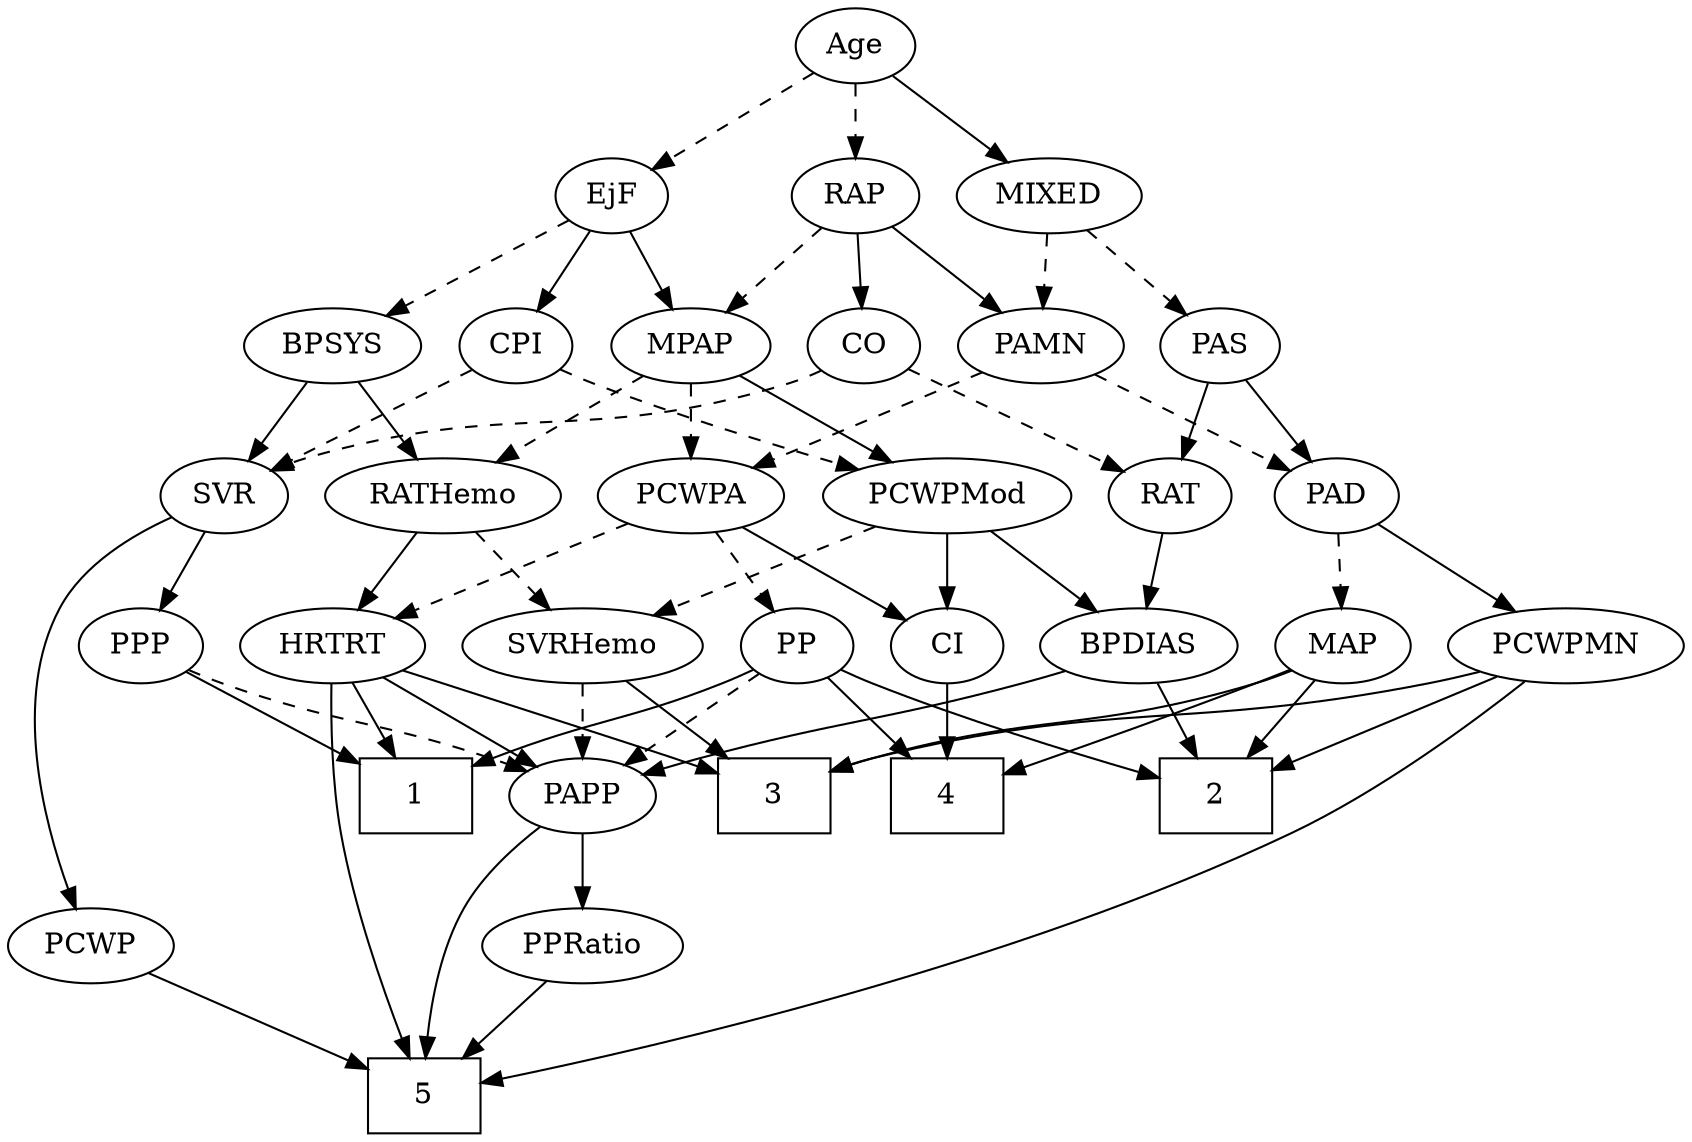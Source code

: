 strict digraph {
	graph [bb="0,0,752.14,540"];
	node [label="\N"];
	1	[height=0.5,
		pos="179.1,162",
		shape=box,
		width=0.75];
	2	[height=0.5,
		pos="546.1,162",
		shape=box,
		width=0.75];
	3	[height=0.5,
		pos="344.1,162",
		shape=box,
		width=0.75];
	4	[height=0.5,
		pos="425.1,162",
		shape=box,
		width=0.75];
	5	[height=0.5,
		pos="192.1,18",
		shape=box,
		width=0.75];
	Age	[height=0.5,
		pos="390.1,522",
		width=0.75];
	EjF	[height=0.5,
		pos="273.1,450",
		width=0.75];
	Age -> EjF	[pos="e,292.74,462.75 370.51,509.28 351.62,497.98 322.8,480.74 301.41,467.94",
		style=dashed];
	RAP	[height=0.5,
		pos="390.1,450",
		width=0.77632];
	Age -> RAP	[pos="e,390.1,468.1 390.1,503.7 390.1,495.98 390.1,486.71 390.1,478.11",
		style=dashed];
	MIXED	[height=0.5,
		pos="476.1,450",
		width=1.1193];
	Age -> MIXED	[pos="e,457.48,466.16 406.68,507.5 418.84,497.61 435.6,483.96 449.6,472.56",
		style=solid];
	MPAP	[height=0.5,
		pos="313.1,378",
		width=0.97491];
	EjF -> MPAP	[pos="e,303.59,395.63 282.37,432.76 287.15,424.4 293.09,414.02 298.46,404.61",
		style=solid];
	BPSYS	[height=0.5,
		pos="150.1,378",
		width=1.0471];
	EjF -> BPSYS	[pos="e,173.49,392.31 253.06,437.6 233.92,426.7 204.73,410.09 182.32,397.34",
		style=dashed];
	CPI	[height=0.5,
		pos="233.1,378",
		width=0.75];
	EjF -> CPI	[pos="e,242.32,395.15 263.82,432.76 258.92,424.19 252.81,413.49 247.33,403.9",
		style=solid];
	RAP -> MPAP	[pos="e,329.72,394.11 374.51,434.83 363.84,425.13 349.48,412.08 337.33,401.03",
		style=dashed];
	CO	[height=0.5,
		pos="393.1,378",
		width=0.75];
	RAP -> CO	[pos="e,392.36,396.1 390.84,431.7 391.17,423.98 391.57,414.71 391.93,406.11",
		style=solid];
	PAMN	[height=0.5,
		pos="474.1,378",
		width=1.011];
	RAP -> PAMN	[pos="e,456.38,393.77 406.69,435.17 418.57,425.27 434.79,411.75 448.34,400.46",
		style=solid];
	PAS	[height=0.5,
		pos="555.1,378",
		width=0.75];
	MIXED -> PAS	[pos="e,539.49,392.83 493.63,433.46 504.89,423.49 519.64,410.41 531.88,399.58",
		style=dashed];
	MIXED -> PAMN	[pos="e,474.59,396.1 475.6,431.7 475.38,423.98 475.12,414.71 474.87,406.11",
		style=dashed];
	RATHemo	[height=0.5,
		pos="204.1,306",
		width=1.3721];
	MPAP -> RATHemo	[pos="e,227.31,321.91 292.08,363.5 276.13,353.26 253.94,339.01 235.83,327.38",
		style=dashed];
	PCWPMod	[height=0.5,
		pos="425.1,306",
		width=1.4443];
	MPAP -> PCWPMod	[pos="e,401.13,321.98 334.43,363.67 350.86,353.4 373.87,339.02 392.6,327.31",
		style=solid];
	PCWPA	[height=0.5,
		pos="313.1,306",
		width=1.1555];
	MPAP -> PCWPA	[pos="e,313.1,324.1 313.1,359.7 313.1,351.98 313.1,342.71 313.1,334.11",
		style=dashed];
	BPSYS -> RATHemo	[pos="e,191.27,323.63 162.62,360.76 169.27,352.14 177.59,341.36 185.02,331.73",
		style=solid];
	SVR	[height=0.5,
		pos="109.1,306",
		width=0.77632];
	BPSYS -> SVR	[pos="e,118.46,322.99 140.38,360.41 135.36,351.83 129.12,341.19 123.55,331.67",
		style=solid];
	PAD	[height=0.5,
		pos="599.1,306",
		width=0.79437];
	PCWPMN	[height=0.5,
		pos="702.1,234",
		width=1.3902];
	PAD -> PCWPMN	[pos="e,679.74,250.19 617.99,292.16 632.83,282.08 653.8,267.83 671.09,256.08",
		style=solid];
	MAP	[height=0.5,
		pos="603.1,234",
		width=0.84854];
	PAD -> MAP	[pos="e,602.12,252.1 600.09,287.7 600.53,279.98 601.06,270.71 601.55,262.11",
		style=dashed];
	RAT	[height=0.5,
		pos="522.1,306",
		width=0.75827];
	CO -> RAT	[pos="e,501.75,318.04 413.54,365.91 434.86,354.34 468.49,336.09 492.67,322.97",
		style=dashed];
	CO -> SVR	[pos="e,130.24,317.86 372.54,366.12 367.59,363.83 362.24,361.62 357.1,360 266.36,331.42 236.99,352.1 146.1,324 143.96,323.34 141.78,322.58 \
139.61,321.76",
		style=dashed];
	PAS -> PAD	[pos="e,588.85,323.31 565.08,361.12 570.52,352.47 577.36,341.58 583.49,331.83",
		style=solid];
	PAS -> RAT	[pos="e,529.86,323.47 547.28,360.41 543.37,352.13 538.56,341.92 534.19,332.66",
		style=solid];
	PAMN -> PAD	[pos="e,578.49,318.54 497.32,364 517.7,352.58 547.47,335.91 569.55,323.55",
		style=dashed];
	PAMN -> PCWPA	[pos="e,341.35,319.28 447.51,365.44 421.08,353.95 380.29,336.21 350.57,323.29",
		style=dashed];
	SVRHemo	[height=0.5,
		pos="258.1,234",
		width=1.3902];
	RATHemo -> SVRHemo	[pos="e,245.39,251.47 216.89,288.41 223.55,279.78 231.82,269.06 239.2,259.5",
		style=dashed];
	HRTRT	[height=0.5,
		pos="150.1,234",
		width=1.1013];
	RATHemo -> HRTRT	[pos="e,162.8,251.47 191.3,288.41 184.64,279.78 176.37,269.06 168.99,259.5",
		style=solid];
	CPI -> SVR	[pos="e,129.38,318.45 213.17,365.75 192.96,354.34 161.44,336.55 138.38,323.53",
		style=dashed];
	CPI -> PCWPMod	[pos="e,387.47,318.46 254.24,366.53 259.08,364.27 264.23,361.97 269.1,360 304.99,345.48 346.54,331.5 377.72,321.55",
		style=dashed];
	BPDIAS	[height=0.5,
		pos="512.1,234",
		width=1.1735];
	RAT -> BPDIAS	[pos="e,514.56,252.28 519.68,288.05 518.57,280.35 517.24,271.03 516.01,262.36",
		style=solid];
	PPP	[height=0.5,
		pos="65.097,234",
		width=0.75];
	SVR -> PPP	[pos="e,75.042,250.82 99.113,289.12 93.599,280.34 86.634,269.26 80.444,259.42",
		style=solid];
	PCWP	[height=0.5,
		pos="35.097,90",
		width=0.97491];
	SVR -> PCWP	[pos="e,29.244,107.76 85.008,296.42 66.016,288.24 40.842,273.87 29.097,252 6.2886,209.53 16.91,151.27 26.287,117.73",
		style=solid];
	PCWPMod -> SVRHemo	[pos="e,289.5,248.16 393.29,291.67 366.51,280.44 328.03,264.31 298.96,252.13",
		style=dashed];
	PCWPMod -> BPDIAS	[pos="e,493.03,250.34 444.84,289.12 456.68,279.59 471.92,267.33 484.89,256.89",
		style=solid];
	CI	[height=0.5,
		pos="425.1,234",
		width=0.75];
	PCWPMod -> CI	[pos="e,425.1,252.1 425.1,287.7 425.1,279.98 425.1,270.71 425.1,262.11",
		style=solid];
	PP	[height=0.5,
		pos="353.1,234",
		width=0.75];
	PCWPA -> PP	[pos="e,343.96,250.99 322.58,288.41 327.43,279.92 333.43,269.41 338.83,259.96",
		style=dashed];
	PCWPA -> CI	[pos="e,405.82,247.05 335.76,290.83 353.53,279.73 378.34,264.22 397.3,252.37",
		style=solid];
	PCWPA -> HRTRT	[pos="e,177.89,246.94 284.7,292.81 257.74,281.23 217.05,263.75 187.46,251.05",
		style=dashed];
	PCWPMN -> 2	[pos="e,573.21,175.17 672.02,219.5 646.44,208.02 609.63,191.51 582.41,179.29",
		style=solid];
	PCWPMN -> 3	[pos="e,371.39,174.41 665.47,221.59 658.11,219.54 650.39,217.56 643.1,216 531.6,192.16 499.54,208.32 389.1,180 386.46,179.32 383.76,178.54 \
381.06,177.7",
		style=solid];
	PCWPMN -> 5	[pos="e,219.29,24.483 684.64,217.12 662.31,197.54 621.79,164.37 582.1,144 460.01,81.342 300.33,42.112 229.14,26.599",
		style=solid];
	SVRHemo -> 3	[pos="e,323.16,180.04 277.61,217.12 288.75,208.05 302.92,196.51 315.32,186.42",
		style=solid];
	PAPP	[height=0.5,
		pos="258.1,162",
		width=0.88464];
	SVRHemo -> PAPP	[pos="e,258.1,180.1 258.1,215.7 258.1,207.98 258.1,198.71 258.1,190.11",
		style=dashed];
	BPDIAS -> 2	[pos="e,537.71,180.28 520.33,216.05 524.2,208.09 528.9,198.41 533.22,189.51",
		style=solid];
	BPDIAS -> PAPP	[pos="e,284.16,172.39 480.4,221.94 474.04,219.86 467.38,217.78 461.1,216 393.89,196.94 375.24,199.27 308.1,180 303.44,178.66 298.57,177.15 \
293.79,175.6",
		style=solid];
	MAP -> 2	[pos="e,560.32,180.46 590.45,217.46 583.48,208.91 574.65,198.07 566.71,188.32",
		style=solid];
	MAP -> 3	[pos="e,371.47,174.12 579.7,222.14 574.32,219.9 568.57,217.71 563.1,216 487.72,192.44 464.94,202.02 389.1,180 386.48,179.24 383.8,178.4 \
381.11,177.51",
		style=solid];
	MAP -> 4	[pos="e,452.18,173.08 579.04,222.61 573.8,220.4 568.27,218.09 563.1,216 528.83,202.14 489.44,187.1 461.54,176.6",
		style=solid];
	PP -> 1	[pos="e,206.39,175.5 331.93,222.59 327.09,220.33 321.95,218.01 317.1,216 273.47,197.89 260.91,197.66 217.1,180 216.66,179.82 216.22,179.65 \
215.78,179.47",
		style=solid];
	PP -> 2	[pos="e,519.09,171.07 374.24,222.52 379.07,220.26 384.23,217.96 389.1,216 429.54,199.69 477.14,184.11 509.24,174.12",
		style=solid];
	PP -> 4	[pos="e,407.5,180.11 367.67,218.83 377.02,209.75 389.39,197.71 400.27,187.14",
		style=solid];
	PP -> PAPP	[pos="e,276.71,176.71 335.67,220.16 321.44,209.67 301.09,194.68 284.8,182.68",
		style=dashed];
	PPP -> 1	[pos="e,151.96,179.66 84.435,221.13 100.52,211.25 123.85,196.92 143.32,184.97",
		style=solid];
	PPP -> PAPP	[pos="e,232.74,173.37 86.208,222.45 91.046,220.19 96.206,217.92 101.1,216 150.57,196.61 165.03,197.78 215.1,180 217.79,179.04 220.57,178.02 \
223.35,176.98",
		style=dashed];
	PPRatio	[height=0.5,
		pos="192.1,90",
		width=1.1013];
	PPRatio -> 5	[pos="e,192.1,36.104 192.1,71.697 192.1,63.983 192.1,54.712 192.1,46.112",
		style=solid];
	PCWP -> 5	[pos="e,164.95,31.103 60.671,77.597 86.433,66.111 126.43,48.279 155.54,35.301",
		style=solid];
	CI -> 4	[pos="e,425.1,180.1 425.1,215.7 425.1,207.98 425.1,198.71 425.1,190.11",
		style=solid];
	PAPP -> 5	[pos="e,212.66,36.144 257.59,143.7 256.43,125.08 252.72,95.031 241.1,72 235.82,61.551 227.87,51.671 219.9,43.336",
		style=solid];
	PAPP -> PPRatio	[pos="e,207.31,107.13 243.78,145.81 235.2,136.71 224.1,124.95 214.4,114.65",
		style=solid];
	HRTRT -> 1	[pos="e,171.94,180.28 157.12,216.05 160.38,208.18 164.34,198.62 168,189.79",
		style=solid];
	HRTRT -> 3	[pos="e,317,173.33 180.69,222.31 210.86,211.73 258.24,194.98 299.1,180 301.82,179 304.63,177.96 307.45,176.91",
		style=solid];
	HRTRT -> 5	[pos="e,169.94,36.125 144.95,215.81 136.82,185.53 123.82,121.24 143.1,72 147.29,61.279 154.79,51.427 162.68,43.201",
		style=solid];
	HRTRT -> PAPP	[pos="e,237.74,176.2 171.95,218.83 188.48,208.12 211.32,193.32 229.33,181.64",
		style=solid];
}
